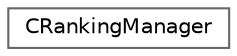 digraph "Graphical Class Hierarchy"
{
 // LATEX_PDF_SIZE
  bgcolor="transparent";
  edge [fontname=Helvetica,fontsize=10,labelfontname=Helvetica,labelfontsize=10];
  node [fontname=Helvetica,fontsize=10,shape=box,height=0.2,width=0.4];
  rankdir="LR";
  Node0 [id="Node000000",label="CRankingManager",height=0.2,width=0.4,color="grey40", fillcolor="white", style="filled",URL="$class_c_ranking_manager.html",tooltip=" "];
}
